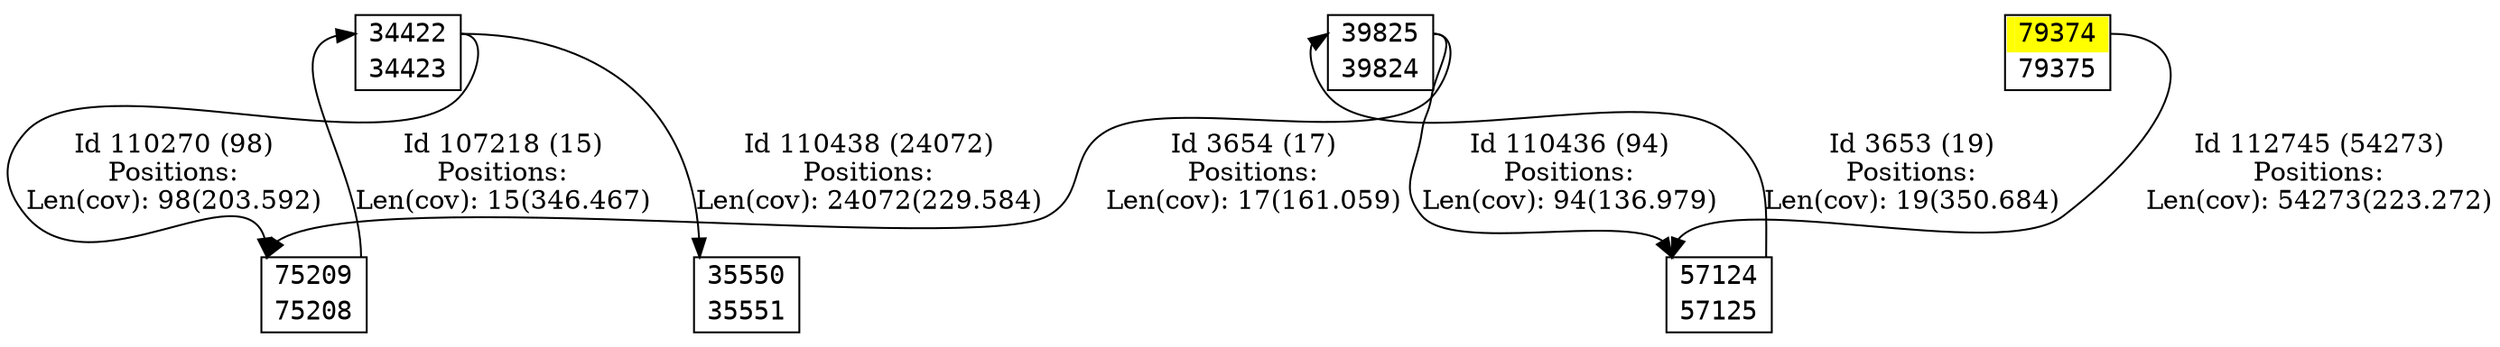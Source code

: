 digraph graph_picture {
node[fontname=<Courier> ,penwidth=<1.8> ,shape=<plaintext> ]
vertex_34422_34423[label=<<TABLE BORDER="1" CELLSPACING="0" >
<TR><TD BORDER="0" PORT = "port_34422_in" color="white" bgcolor="white" ></TD><TD BORDER="0" color="white" bgcolor="white" >34422</TD><TD BORDER="0" PORT = "port_34422_out" color="white" bgcolor="white" ></TD></TR>
<TR><TD BORDER="0" PORT = "port_34423_out" color="white" bgcolor="white" ></TD><TD BORDER="0" color="white" bgcolor="white" >34423</TD><TD BORDER="0" PORT = "port_34423_in" color="white" bgcolor="white" ></TD></TR>
</TABLE>> ,color=<black> ,URL=</vertex/34422.svg> ]
vertex_35550_35551[label=<<TABLE BORDER="1" CELLSPACING="0" >
<TR><TD BORDER="0" PORT = "port_35550_in" color="white" bgcolor="white" ></TD><TD BORDER="0" color="white" bgcolor="white" >35550</TD><TD BORDER="0" PORT = "port_35550_out" color="white" bgcolor="white" ></TD></TR>
<TR><TD BORDER="0" PORT = "port_35551_out" color="white" bgcolor="white" ></TD><TD BORDER="0" color="white" bgcolor="white" >35551</TD><TD BORDER="0" PORT = "port_35551_in" color="white" bgcolor="white" ></TD></TR>
</TABLE>> ,color=<black> ,URL=</vertex/35550.svg> ]
vertex_39824_39825[label=<<TABLE BORDER="1" CELLSPACING="0" >
<TR><TD BORDER="0" PORT = "port_39825_in" color="white" bgcolor="white" ></TD><TD BORDER="0" color="white" bgcolor="white" >39825</TD><TD BORDER="0" PORT = "port_39825_out" color="white" bgcolor="white" ></TD></TR>
<TR><TD BORDER="0" PORT = "port_39824_out" color="white" bgcolor="white" ></TD><TD BORDER="0" color="white" bgcolor="white" >39824</TD><TD BORDER="0" PORT = "port_39824_in" color="white" bgcolor="white" ></TD></TR>
</TABLE>> ,color=<black> ,URL=</vertex/39825.svg> ]
vertex_57124_57125[label=<<TABLE BORDER="1" CELLSPACING="0" >
<TR><TD BORDER="0" PORT = "port_57124_in" color="white" bgcolor="white" ></TD><TD BORDER="0" color="white" bgcolor="white" >57124</TD><TD BORDER="0" PORT = "port_57124_out" color="white" bgcolor="white" ></TD></TR>
<TR><TD BORDER="0" PORT = "port_57125_out" color="white" bgcolor="white" ></TD><TD BORDER="0" color="white" bgcolor="white" >57125</TD><TD BORDER="0" PORT = "port_57125_in" color="white" bgcolor="white" ></TD></TR>
</TABLE>> ,color=<black> ,URL=</vertex/57124.svg> ]
vertex_75208_75209[label=<<TABLE BORDER="1" CELLSPACING="0" >
<TR><TD BORDER="0" PORT = "port_75209_in" color="white" bgcolor="white" ></TD><TD BORDER="0" color="white" bgcolor="white" >75209</TD><TD BORDER="0" PORT = "port_75209_out" color="white" bgcolor="white" ></TD></TR>
<TR><TD BORDER="0" PORT = "port_75208_out" color="white" bgcolor="white" ></TD><TD BORDER="0" color="white" bgcolor="white" >75208</TD><TD BORDER="0" PORT = "port_75208_in" color="white" bgcolor="white" ></TD></TR>
</TABLE>> ,color=<black> ,URL=</vertex/75209.svg> ]
vertex_79374_79375[label=<<TABLE BORDER="1" CELLSPACING="0" >
<TR><TD BORDER="0" PORT = "port_79374_in" color="yellow" bgcolor="yellow" ></TD><TD BORDER="0" color="yellow" bgcolor="yellow" >79374</TD><TD BORDER="0" PORT = "port_79374_out" color="yellow" bgcolor="yellow" ></TD></TR>
<TR><TD BORDER="0" PORT = "port_79375_out" color="white" bgcolor="white" ></TD><TD BORDER="0" color="white" bgcolor="white" >79375</TD><TD BORDER="0" PORT = "port_79375_in" color="white" bgcolor="white" ></TD></TR>
</TABLE>> ,color=<black> ,URL=</vertex/79374.svg> ]
vertex_57124_57125:port_57124_out->vertex_39824_39825:port_39825_in[label="Id 3653 (19)\nPositions:\nLen(cov): 19(350.684)" ,color=<black> ]
vertex_39824_39825:port_39825_out->vertex_75208_75209:port_75209_in[label="Id 3654 (17)\nPositions:\nLen(cov): 17(161.059)" ,color=<black> ]
vertex_75208_75209:port_75209_out->vertex_34422_34423:port_34422_in[label="Id 107218 (15)\nPositions:\nLen(cov): 15(346.467)" ,color=<black> ]
vertex_34422_34423:port_34422_out->vertex_75208_75209:port_75209_in[label="Id 110270 (98)\nPositions:\nLen(cov): 98(203.592)" ,color=<black> ]
vertex_39824_39825:port_39825_out->vertex_57124_57125:port_57124_in[label="Id 110436 (94)\nPositions:\nLen(cov): 94(136.979)" ,color=<black> ]
vertex_34422_34423:port_34422_out->vertex_35550_35551:port_35550_in[label="Id 110438 (24072)\nPositions:\nLen(cov): 24072(229.584)" ,color=<black> ]
vertex_79374_79375:port_79374_out->vertex_57124_57125:port_57124_in[label="Id 112745 (54273)\nPositions:\nLen(cov): 54273(223.272)" ,color=<black> ]
}
